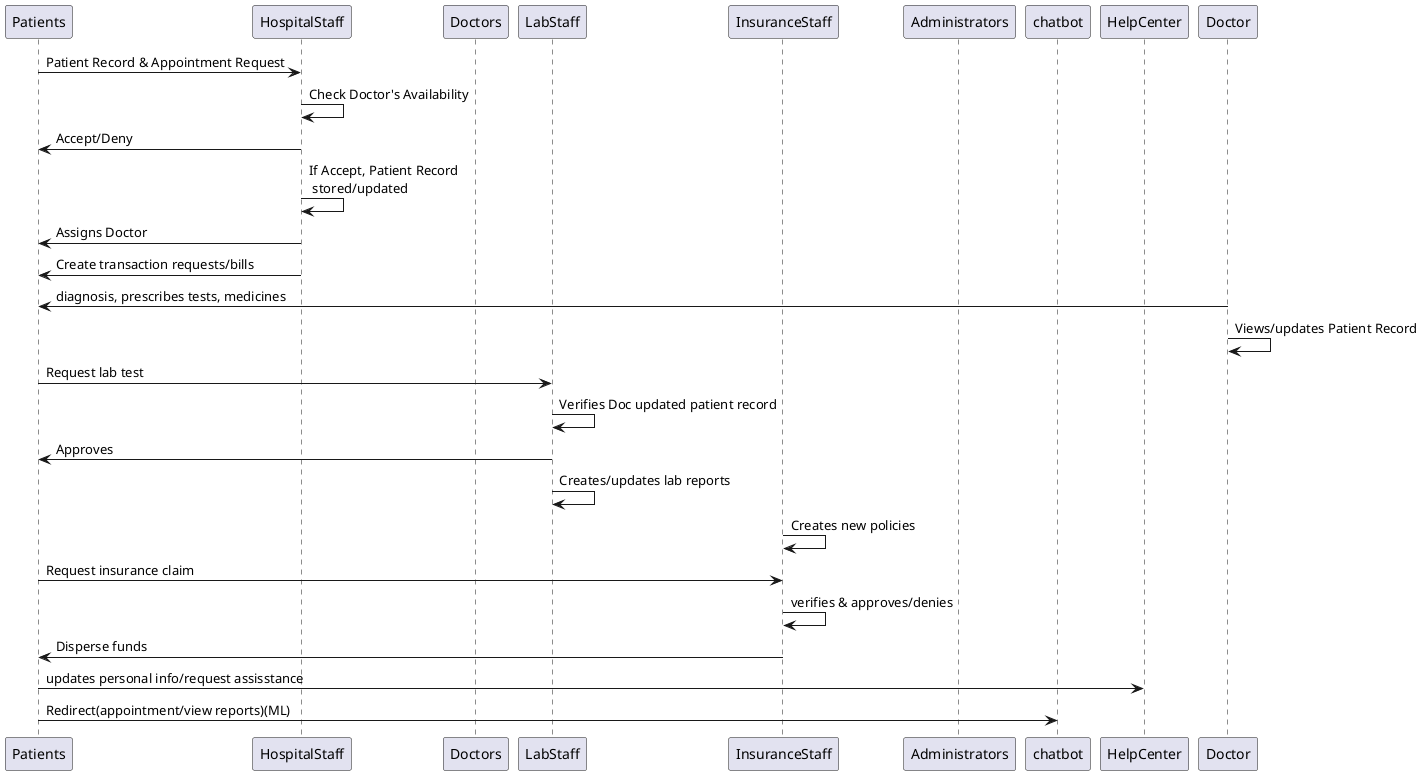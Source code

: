 @startuml
participant Patients
participant HospitalStaff
participant Doctors
participant LabStaff
participant InsuranceStaff
participant Administrators
participant chatbot
participant HelpCenter


Patients->HospitalStaff: Patient Record & Appointment Request 
HospitalStaff->HospitalStaff: Check Doctor's Availability
HospitalStaff->Patients: Accept/Deny
HospitalStaff->HospitalStaff: If Accept, Patient Record \n stored/updated
HospitalStaff->Patients: Assigns Doctor
HospitalStaff->Patients: Create transaction requests/bills
Doctor->Patients: diagnosis, prescribes tests, medicines
Doctor->Doctor: Views/updates Patient Record
Patients->LabStaff: Request lab test
LabStaff->LabStaff: Verifies Doc updated patient record
LabStaff->Patients: Approves
LabStaff->LabStaff: Creates/updates lab reports
InsuranceStaff->InsuranceStaff: Creates new policies
Patients->InsuranceStaff: Request insurance claim
InsuranceStaff->InsuranceStaff: verifies & approves/denies
InsuranceStaff->Patients: Disperse funds
Patients->HelpCenter: updates personal info/request assisstance
Patients->chatbot: Redirect(appointment/view reports)(ML)















@enduml